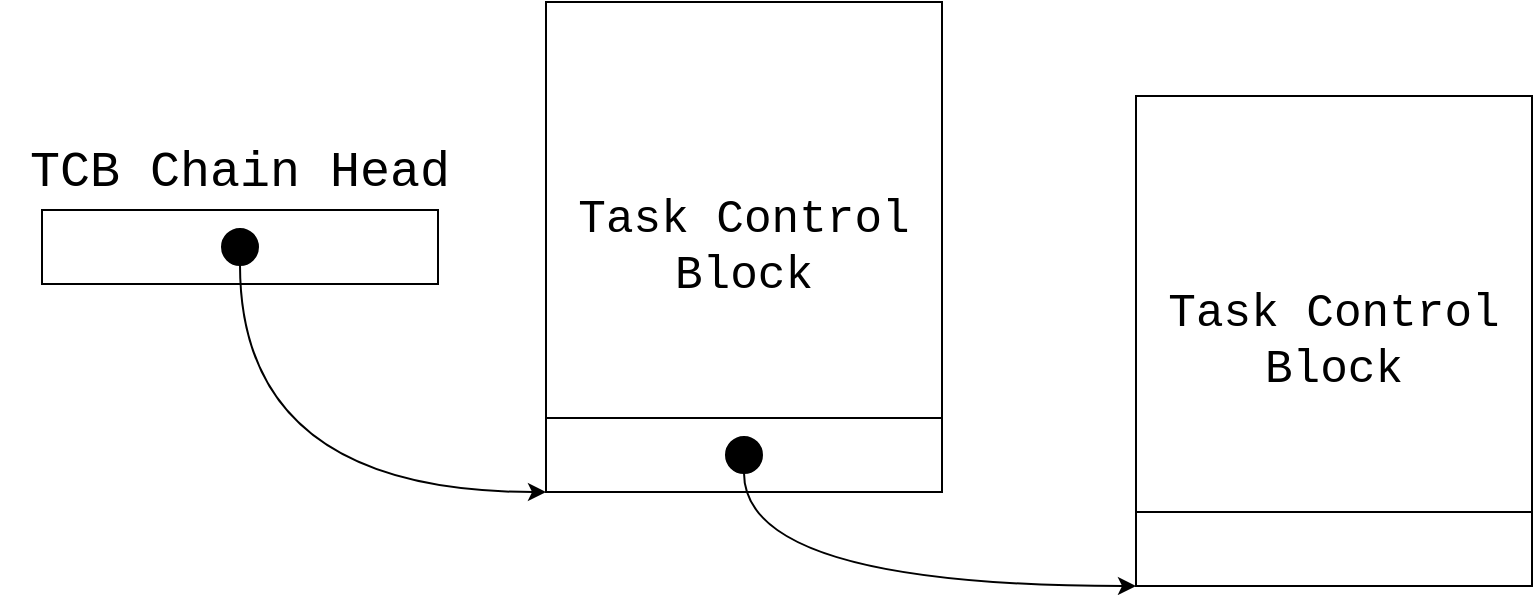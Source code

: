 <mxfile version="14.6.13" type="device"><diagram id="djoCeLj03zdxk1qekxsO" name="第 1 页"><mxGraphModel dx="1471" dy="806" grid="0" gridSize="10" guides="1" tooltips="1" connect="1" arrows="1" fold="1" page="0" pageScale="1" pageWidth="827" pageHeight="1169" background="none" math="0" shadow="0"><root><mxCell id="0"/><mxCell id="1" parent="0"/><mxCell id="nyDYonuirEDZyHFTGh9f-1" value="&lt;font style=&quot;font-size: 23px&quot; face=&quot;Courier New&quot;&gt;Task Control Block&lt;/font&gt;" style="rounded=0;whiteSpace=wrap;html=1;" vertex="1" parent="1"><mxGeometry x="171" y="265" width="198" height="245" as="geometry"/></mxCell><mxCell id="nyDYonuirEDZyHFTGh9f-2" value="" style="rounded=0;whiteSpace=wrap;html=1;" vertex="1" parent="1"><mxGeometry x="171" y="473" width="198" height="37" as="geometry"/></mxCell><mxCell id="nyDYonuirEDZyHFTGh9f-3" value="" style="rounded=0;whiteSpace=wrap;html=1;" vertex="1" parent="1"><mxGeometry x="-81" y="369" width="198" height="37" as="geometry"/></mxCell><mxCell id="nyDYonuirEDZyHFTGh9f-5" style="edgeStyle=orthogonalEdgeStyle;rounded=0;orthogonalLoop=1;jettySize=auto;html=1;entryX=0;entryY=1;entryDx=0;entryDy=0;curved=1;" edge="1" parent="1" source="nyDYonuirEDZyHFTGh9f-4" target="nyDYonuirEDZyHFTGh9f-2"><mxGeometry relative="1" as="geometry"><Array as="points"><mxPoint x="18" y="510"/></Array></mxGeometry></mxCell><mxCell id="nyDYonuirEDZyHFTGh9f-4" value="" style="ellipse;whiteSpace=wrap;html=1;aspect=fixed;fillColor=#000000;" vertex="1" parent="1"><mxGeometry x="9" y="378.5" width="18" height="18" as="geometry"/></mxCell><mxCell id="nyDYonuirEDZyHFTGh9f-6" value="&lt;font style=&quot;font-size: 25px&quot; face=&quot;Courier New&quot;&gt;TCB Chain Head&lt;/font&gt;" style="text;html=1;strokeColor=none;fillColor=none;align=center;verticalAlign=middle;whiteSpace=wrap;rounded=0;" vertex="1" parent="1"><mxGeometry x="-102" y="340" width="240" height="20" as="geometry"/></mxCell><mxCell id="nyDYonuirEDZyHFTGh9f-7" value="&lt;font style=&quot;font-size: 23px&quot; face=&quot;Courier New&quot;&gt;Task Control Block&lt;/font&gt;" style="rounded=0;whiteSpace=wrap;html=1;" vertex="1" parent="1"><mxGeometry x="466" y="312" width="198" height="245" as="geometry"/></mxCell><mxCell id="nyDYonuirEDZyHFTGh9f-8" value="" style="rounded=0;whiteSpace=wrap;html=1;" vertex="1" parent="1"><mxGeometry x="466" y="520" width="198" height="37" as="geometry"/></mxCell><mxCell id="nyDYonuirEDZyHFTGh9f-11" style="edgeStyle=orthogonalEdgeStyle;curved=1;rounded=0;orthogonalLoop=1;jettySize=auto;html=1;entryX=0;entryY=1;entryDx=0;entryDy=0;" edge="1" parent="1" source="nyDYonuirEDZyHFTGh9f-9" target="nyDYonuirEDZyHFTGh9f-8"><mxGeometry relative="1" as="geometry"><Array as="points"><mxPoint x="270" y="557"/></Array></mxGeometry></mxCell><mxCell id="nyDYonuirEDZyHFTGh9f-9" value="" style="ellipse;whiteSpace=wrap;html=1;aspect=fixed;fillColor=#000000;" vertex="1" parent="1"><mxGeometry x="261" y="482.5" width="18" height="18" as="geometry"/></mxCell></root></mxGraphModel></diagram></mxfile>